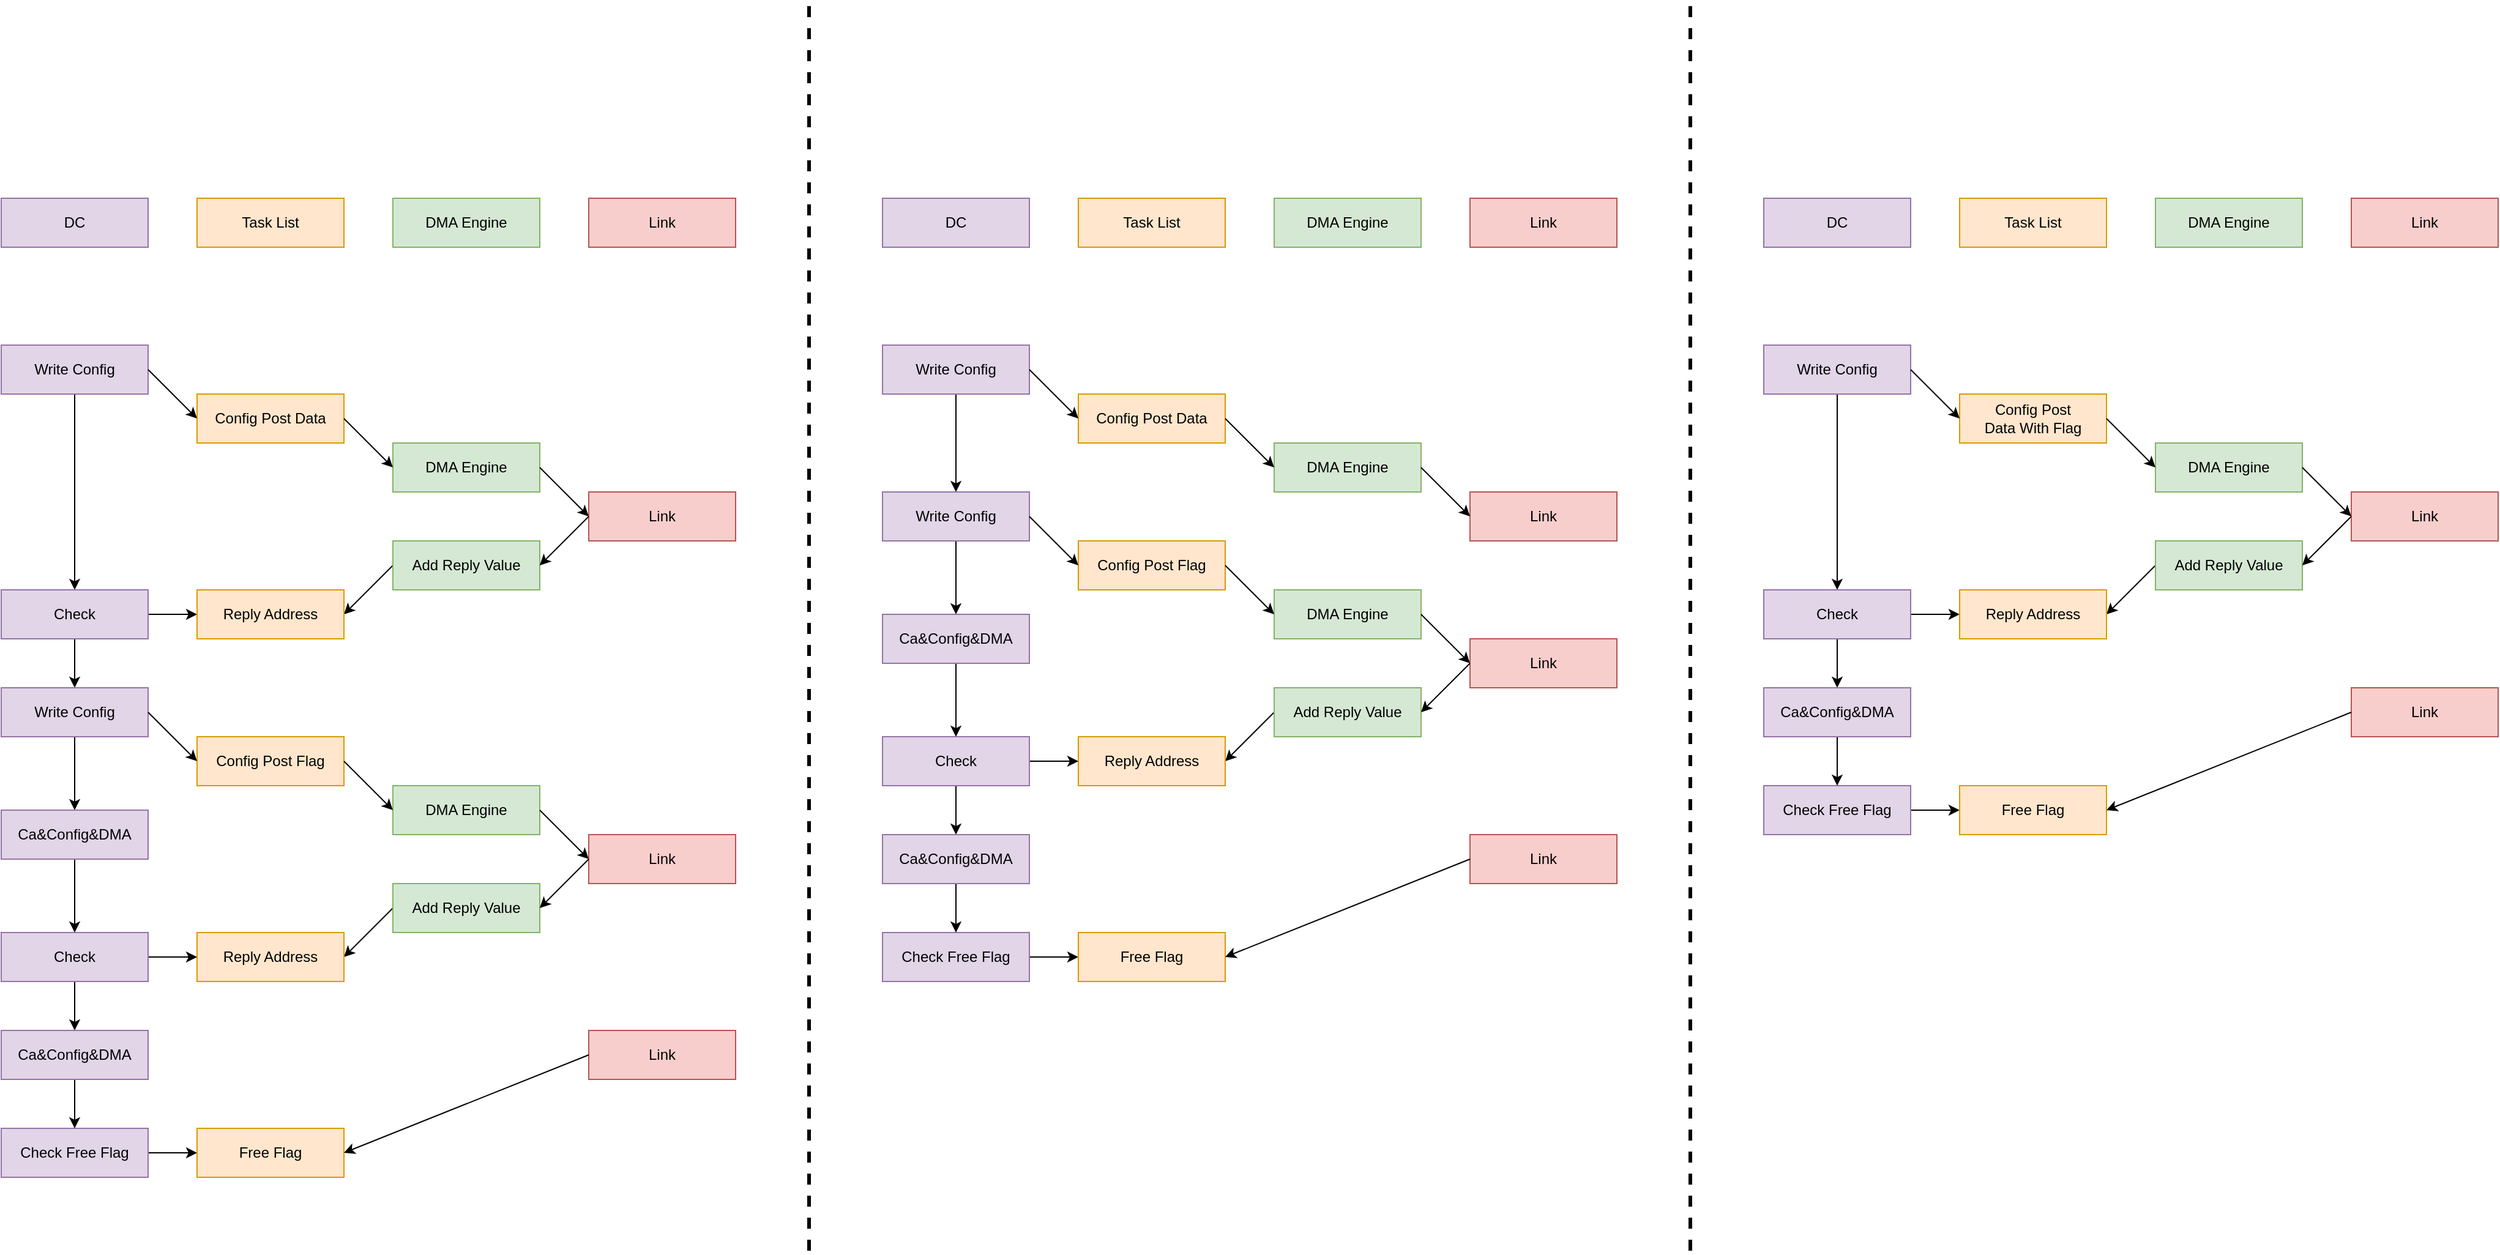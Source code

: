<mxfile version="22.1.18" type="github">
  <diagram name="Page-1" id="lzS53_VMegoXGp0ri_2f">
    <mxGraphModel dx="1743" dy="2533" grid="1" gridSize="10" guides="1" tooltips="1" connect="1" arrows="1" fold="1" page="1" pageScale="1" pageWidth="850" pageHeight="1100" math="0" shadow="0">
      <root>
        <mxCell id="0" />
        <mxCell id="1" parent="0" />
        <mxCell id="cUA_J7pzqEzgrtuvgDa_-1" value="" style="edgeStyle=orthogonalEdgeStyle;rounded=0;orthogonalLoop=1;jettySize=auto;html=1;" parent="1" source="cUA_J7pzqEzgrtuvgDa_-2" target="cUA_J7pzqEzgrtuvgDa_-14" edge="1">
          <mxGeometry relative="1" as="geometry" />
        </mxCell>
        <mxCell id="cUA_J7pzqEzgrtuvgDa_-2" value="Write Config" style="rounded=0;whiteSpace=wrap;html=1;fillColor=#e1d5e7;strokeColor=#9673a6;" parent="1" vertex="1">
          <mxGeometry x="1000" y="-160" width="120" height="40" as="geometry" />
        </mxCell>
        <mxCell id="cUA_J7pzqEzgrtuvgDa_-3" value="Config Post Data" style="rounded=0;whiteSpace=wrap;html=1;fillColor=#ffe6cc;strokeColor=#d79b00;" parent="1" vertex="1">
          <mxGeometry x="1160" y="-120" width="120" height="40" as="geometry" />
        </mxCell>
        <mxCell id="cUA_J7pzqEzgrtuvgDa_-4" value="" style="endArrow=classic;html=1;rounded=0;exitX=1;exitY=0.5;exitDx=0;exitDy=0;entryX=0;entryY=0.5;entryDx=0;entryDy=0;" parent="1" source="cUA_J7pzqEzgrtuvgDa_-2" target="cUA_J7pzqEzgrtuvgDa_-3" edge="1">
          <mxGeometry width="50" height="50" relative="1" as="geometry">
            <mxPoint x="1050" y="20" as="sourcePoint" />
            <mxPoint x="1100" y="-30" as="targetPoint" />
          </mxGeometry>
        </mxCell>
        <mxCell id="cUA_J7pzqEzgrtuvgDa_-5" value="DC" style="rounded=0;whiteSpace=wrap;html=1;fillColor=#e1d5e7;strokeColor=#9673a6;" parent="1" vertex="1">
          <mxGeometry x="1000" y="-280" width="120" height="40" as="geometry" />
        </mxCell>
        <mxCell id="cUA_J7pzqEzgrtuvgDa_-6" value="Task List" style="rounded=0;whiteSpace=wrap;html=1;fillColor=#ffe6cc;strokeColor=#d79b00;" parent="1" vertex="1">
          <mxGeometry x="1160" y="-280" width="120" height="40" as="geometry" />
        </mxCell>
        <mxCell id="cUA_J7pzqEzgrtuvgDa_-7" value="DMA Engine" style="rounded=0;whiteSpace=wrap;html=1;fillColor=#d5e8d4;strokeColor=#82b366;" parent="1" vertex="1">
          <mxGeometry x="1320" y="-280" width="120" height="40" as="geometry" />
        </mxCell>
        <mxCell id="cUA_J7pzqEzgrtuvgDa_-8" value="Link" style="rounded=0;whiteSpace=wrap;html=1;fillColor=#f8cecc;strokeColor=#b85450;" parent="1" vertex="1">
          <mxGeometry x="1480" y="-280" width="120" height="40" as="geometry" />
        </mxCell>
        <mxCell id="cUA_J7pzqEzgrtuvgDa_-9" value="DMA Engine" style="rounded=0;whiteSpace=wrap;html=1;fillColor=#d5e8d4;strokeColor=#82b366;" parent="1" vertex="1">
          <mxGeometry x="1320" y="-80" width="120" height="40" as="geometry" />
        </mxCell>
        <mxCell id="cUA_J7pzqEzgrtuvgDa_-10" value="" style="endArrow=classic;html=1;rounded=0;exitX=0;exitY=0.5;exitDx=0;exitDy=0;entryX=1;entryY=0.5;entryDx=0;entryDy=0;" parent="1" source="cUA_J7pzqEzgrtuvgDa_-11" target="cUA_J7pzqEzgrtuvgDa_-15" edge="1">
          <mxGeometry width="50" height="50" relative="1" as="geometry">
            <mxPoint x="1130" y="-130" as="sourcePoint" />
            <mxPoint x="1280" y="-20" as="targetPoint" />
          </mxGeometry>
        </mxCell>
        <mxCell id="cUA_J7pzqEzgrtuvgDa_-11" value="Add Reply Value" style="rounded=0;whiteSpace=wrap;html=1;fillColor=#d5e8d4;strokeColor=#82b366;" parent="1" vertex="1">
          <mxGeometry x="1320" width="120" height="40" as="geometry" />
        </mxCell>
        <mxCell id="cUA_J7pzqEzgrtuvgDa_-12" value="" style="edgeStyle=orthogonalEdgeStyle;rounded=0;orthogonalLoop=1;jettySize=auto;html=1;" parent="1" source="cUA_J7pzqEzgrtuvgDa_-14" target="cUA_J7pzqEzgrtuvgDa_-17" edge="1">
          <mxGeometry relative="1" as="geometry" />
        </mxCell>
        <mxCell id="cUA_J7pzqEzgrtuvgDa_-13" value="" style="edgeStyle=orthogonalEdgeStyle;rounded=0;orthogonalLoop=1;jettySize=auto;html=1;" parent="1" source="cUA_J7pzqEzgrtuvgDa_-14" target="cUA_J7pzqEzgrtuvgDa_-15" edge="1">
          <mxGeometry relative="1" as="geometry" />
        </mxCell>
        <mxCell id="cUA_J7pzqEzgrtuvgDa_-14" value="Check" style="rounded=0;whiteSpace=wrap;html=1;fillColor=#e1d5e7;strokeColor=#9673a6;" parent="1" vertex="1">
          <mxGeometry x="1000" y="40" width="120" height="40" as="geometry" />
        </mxCell>
        <mxCell id="cUA_J7pzqEzgrtuvgDa_-15" value="Reply Address" style="rounded=0;whiteSpace=wrap;html=1;fillColor=#ffe6cc;strokeColor=#d79b00;" parent="1" vertex="1">
          <mxGeometry x="1160" y="40" width="120" height="40" as="geometry" />
        </mxCell>
        <mxCell id="cUA_J7pzqEzgrtuvgDa_-16" value="" style="edgeStyle=orthogonalEdgeStyle;rounded=0;orthogonalLoop=1;jettySize=auto;html=1;" parent="1" source="cUA_J7pzqEzgrtuvgDa_-17" target="cUA_J7pzqEzgrtuvgDa_-34" edge="1">
          <mxGeometry relative="1" as="geometry" />
        </mxCell>
        <mxCell id="cUA_J7pzqEzgrtuvgDa_-17" value="Write Config" style="rounded=0;whiteSpace=wrap;html=1;fillColor=#e1d5e7;strokeColor=#9673a6;" parent="1" vertex="1">
          <mxGeometry x="1000" y="120" width="120" height="40" as="geometry" />
        </mxCell>
        <mxCell id="cUA_J7pzqEzgrtuvgDa_-18" value="Config Post Flag" style="rounded=0;whiteSpace=wrap;html=1;fillColor=#ffe6cc;strokeColor=#d79b00;" parent="1" vertex="1">
          <mxGeometry x="1160" y="160" width="120" height="40" as="geometry" />
        </mxCell>
        <mxCell id="cUA_J7pzqEzgrtuvgDa_-19" value="" style="endArrow=classic;html=1;rounded=0;exitX=1;exitY=0.5;exitDx=0;exitDy=0;entryX=0;entryY=0.5;entryDx=0;entryDy=0;" parent="1" source="cUA_J7pzqEzgrtuvgDa_-3" target="cUA_J7pzqEzgrtuvgDa_-9" edge="1">
          <mxGeometry width="50" height="50" relative="1" as="geometry">
            <mxPoint x="1130" y="-130" as="sourcePoint" />
            <mxPoint x="1170" y="-90" as="targetPoint" />
          </mxGeometry>
        </mxCell>
        <mxCell id="cUA_J7pzqEzgrtuvgDa_-20" value="" style="endArrow=classic;html=1;rounded=0;exitX=1;exitY=0.5;exitDx=0;exitDy=0;entryX=0;entryY=0.5;entryDx=0;entryDy=0;" parent="1" source="cUA_J7pzqEzgrtuvgDa_-17" target="cUA_J7pzqEzgrtuvgDa_-18" edge="1">
          <mxGeometry width="50" height="50" relative="1" as="geometry">
            <mxPoint x="1130" y="-170" as="sourcePoint" />
            <mxPoint x="1170" y="-130" as="targetPoint" />
          </mxGeometry>
        </mxCell>
        <mxCell id="cUA_J7pzqEzgrtuvgDa_-22" value="DMA Engine" style="rounded=0;whiteSpace=wrap;html=1;fillColor=#d5e8d4;strokeColor=#82b366;" parent="1" vertex="1">
          <mxGeometry x="1320" y="200" width="120" height="40" as="geometry" />
        </mxCell>
        <mxCell id="cUA_J7pzqEzgrtuvgDa_-23" value="" style="endArrow=classic;html=1;rounded=0;exitX=0;exitY=0.5;exitDx=0;exitDy=0;entryX=1;entryY=0.5;entryDx=0;entryDy=0;" parent="1" source="cUA_J7pzqEzgrtuvgDa_-24" edge="1">
          <mxGeometry width="50" height="50" relative="1" as="geometry">
            <mxPoint x="1130" y="150" as="sourcePoint" />
            <mxPoint x="1280" y="340" as="targetPoint" />
          </mxGeometry>
        </mxCell>
        <mxCell id="cUA_J7pzqEzgrtuvgDa_-24" value="Add Reply Value" style="rounded=0;whiteSpace=wrap;html=1;fillColor=#d5e8d4;strokeColor=#82b366;" parent="1" vertex="1">
          <mxGeometry x="1320" y="280" width="120" height="40" as="geometry" />
        </mxCell>
        <mxCell id="cUA_J7pzqEzgrtuvgDa_-25" value="" style="endArrow=classic;html=1;rounded=0;exitX=1;exitY=0.5;exitDx=0;exitDy=0;entryX=0;entryY=0.5;entryDx=0;entryDy=0;" parent="1" target="cUA_J7pzqEzgrtuvgDa_-22" edge="1">
          <mxGeometry width="50" height="50" relative="1" as="geometry">
            <mxPoint x="1280" y="180" as="sourcePoint" />
            <mxPoint x="1170" y="190" as="targetPoint" />
          </mxGeometry>
        </mxCell>
        <mxCell id="cUA_J7pzqEzgrtuvgDa_-26" value="Reply Address" style="rounded=0;whiteSpace=wrap;html=1;fillColor=#ffe6cc;strokeColor=#d79b00;" parent="1" vertex="1">
          <mxGeometry x="1160" y="320" width="120" height="40" as="geometry" />
        </mxCell>
        <mxCell id="cUA_J7pzqEzgrtuvgDa_-27" value="" style="edgeStyle=orthogonalEdgeStyle;rounded=0;orthogonalLoop=1;jettySize=auto;html=1;" parent="1" source="cUA_J7pzqEzgrtuvgDa_-29" target="cUA_J7pzqEzgrtuvgDa_-26" edge="1">
          <mxGeometry relative="1" as="geometry" />
        </mxCell>
        <mxCell id="cUA_J7pzqEzgrtuvgDa_-28" value="" style="edgeStyle=orthogonalEdgeStyle;rounded=0;orthogonalLoop=1;jettySize=auto;html=1;" parent="1" source="cUA_J7pzqEzgrtuvgDa_-29" target="cUA_J7pzqEzgrtuvgDa_-44" edge="1">
          <mxGeometry relative="1" as="geometry" />
        </mxCell>
        <mxCell id="cUA_J7pzqEzgrtuvgDa_-29" value="Check" style="rounded=0;whiteSpace=wrap;html=1;fillColor=#e1d5e7;strokeColor=#9673a6;" parent="1" vertex="1">
          <mxGeometry x="1000" y="320" width="120" height="40" as="geometry" />
        </mxCell>
        <mxCell id="cUA_J7pzqEzgrtuvgDa_-30" value="Link" style="rounded=0;whiteSpace=wrap;html=1;fillColor=#f8cecc;strokeColor=#b85450;" parent="1" vertex="1">
          <mxGeometry x="1480" y="-40" width="120" height="40" as="geometry" />
        </mxCell>
        <mxCell id="cUA_J7pzqEzgrtuvgDa_-31" value="" style="endArrow=classic;html=1;rounded=0;exitX=1;exitY=0.5;exitDx=0;exitDy=0;entryX=0;entryY=0.5;entryDx=0;entryDy=0;" parent="1" source="cUA_J7pzqEzgrtuvgDa_-9" target="cUA_J7pzqEzgrtuvgDa_-30" edge="1">
          <mxGeometry width="50" height="50" relative="1" as="geometry">
            <mxPoint x="1290" y="-90" as="sourcePoint" />
            <mxPoint x="1330" y="-50" as="targetPoint" />
          </mxGeometry>
        </mxCell>
        <mxCell id="cUA_J7pzqEzgrtuvgDa_-32" value="" style="endArrow=classic;html=1;rounded=0;exitX=0;exitY=0.5;exitDx=0;exitDy=0;entryX=1;entryY=0.5;entryDx=0;entryDy=0;" parent="1" source="cUA_J7pzqEzgrtuvgDa_-30" target="cUA_J7pzqEzgrtuvgDa_-11" edge="1">
          <mxGeometry width="50" height="50" relative="1" as="geometry">
            <mxPoint x="1450" y="-50" as="sourcePoint" />
            <mxPoint x="1490" y="-10" as="targetPoint" />
          </mxGeometry>
        </mxCell>
        <mxCell id="cUA_J7pzqEzgrtuvgDa_-33" value="" style="edgeStyle=orthogonalEdgeStyle;rounded=0;orthogonalLoop=1;jettySize=auto;html=1;" parent="1" source="cUA_J7pzqEzgrtuvgDa_-34" target="cUA_J7pzqEzgrtuvgDa_-29" edge="1">
          <mxGeometry relative="1" as="geometry" />
        </mxCell>
        <mxCell id="cUA_J7pzqEzgrtuvgDa_-34" value="Ca&amp;amp;Config&amp;amp;DMA" style="rounded=0;whiteSpace=wrap;html=1;fillColor=#e1d5e7;strokeColor=#9673a6;" parent="1" vertex="1">
          <mxGeometry x="1000" y="220" width="120" height="40" as="geometry" />
        </mxCell>
        <mxCell id="cUA_J7pzqEzgrtuvgDa_-35" value="Link" style="rounded=0;whiteSpace=wrap;html=1;fillColor=#f8cecc;strokeColor=#b85450;" parent="1" vertex="1">
          <mxGeometry x="1480" y="240" width="120" height="40" as="geometry" />
        </mxCell>
        <mxCell id="cUA_J7pzqEzgrtuvgDa_-36" value="" style="endArrow=classic;html=1;rounded=0;exitX=1;exitY=0.5;exitDx=0;exitDy=0;entryX=0;entryY=0.5;entryDx=0;entryDy=0;" parent="1" target="cUA_J7pzqEzgrtuvgDa_-35" edge="1">
          <mxGeometry width="50" height="50" relative="1" as="geometry">
            <mxPoint x="1440" y="220" as="sourcePoint" />
            <mxPoint x="1330" y="230" as="targetPoint" />
          </mxGeometry>
        </mxCell>
        <mxCell id="cUA_J7pzqEzgrtuvgDa_-37" value="" style="endArrow=classic;html=1;rounded=0;exitX=0;exitY=0.5;exitDx=0;exitDy=0;entryX=1;entryY=0.5;entryDx=0;entryDy=0;" parent="1" source="cUA_J7pzqEzgrtuvgDa_-35" edge="1">
          <mxGeometry width="50" height="50" relative="1" as="geometry">
            <mxPoint x="1450" y="230" as="sourcePoint" />
            <mxPoint x="1440" y="300" as="targetPoint" />
          </mxGeometry>
        </mxCell>
        <mxCell id="cUA_J7pzqEzgrtuvgDa_-38" value="" style="edgeStyle=orthogonalEdgeStyle;rounded=0;orthogonalLoop=1;jettySize=auto;html=1;" parent="1" source="cUA_J7pzqEzgrtuvgDa_-39" target="cUA_J7pzqEzgrtuvgDa_-41" edge="1">
          <mxGeometry relative="1" as="geometry" />
        </mxCell>
        <mxCell id="cUA_J7pzqEzgrtuvgDa_-39" value="Check Free Flag" style="rounded=0;whiteSpace=wrap;html=1;fillColor=#e1d5e7;strokeColor=#9673a6;" parent="1" vertex="1">
          <mxGeometry x="1000" y="480" width="120" height="40" as="geometry" />
        </mxCell>
        <mxCell id="cUA_J7pzqEzgrtuvgDa_-40" value="Link" style="rounded=0;whiteSpace=wrap;html=1;fillColor=#f8cecc;strokeColor=#b85450;" parent="1" vertex="1">
          <mxGeometry x="1480" y="400" width="120" height="40" as="geometry" />
        </mxCell>
        <mxCell id="cUA_J7pzqEzgrtuvgDa_-41" value="Free Flag" style="rounded=0;whiteSpace=wrap;html=1;fillColor=#ffe6cc;strokeColor=#d79b00;" parent="1" vertex="1">
          <mxGeometry x="1160" y="480" width="120" height="40" as="geometry" />
        </mxCell>
        <mxCell id="cUA_J7pzqEzgrtuvgDa_-42" value="" style="endArrow=classic;html=1;rounded=0;exitX=0;exitY=0.5;exitDx=0;exitDy=0;entryX=1;entryY=0.5;entryDx=0;entryDy=0;" parent="1" source="cUA_J7pzqEzgrtuvgDa_-40" target="cUA_J7pzqEzgrtuvgDa_-41" edge="1">
          <mxGeometry width="50" height="50" relative="1" as="geometry">
            <mxPoint x="1330" y="310" as="sourcePoint" />
            <mxPoint x="1290" y="350" as="targetPoint" />
          </mxGeometry>
        </mxCell>
        <mxCell id="cUA_J7pzqEzgrtuvgDa_-43" value="" style="edgeStyle=orthogonalEdgeStyle;rounded=0;orthogonalLoop=1;jettySize=auto;html=1;" parent="1" source="cUA_J7pzqEzgrtuvgDa_-44" target="cUA_J7pzqEzgrtuvgDa_-39" edge="1">
          <mxGeometry relative="1" as="geometry" />
        </mxCell>
        <mxCell id="cUA_J7pzqEzgrtuvgDa_-44" value="Ca&amp;amp;Config&amp;amp;DMA" style="rounded=0;whiteSpace=wrap;html=1;fillColor=#e1d5e7;strokeColor=#9673a6;" parent="1" vertex="1">
          <mxGeometry x="1000" y="400" width="120" height="40" as="geometry" />
        </mxCell>
        <mxCell id="cUA_J7pzqEzgrtuvgDa_-45" value="" style="edgeStyle=orthogonalEdgeStyle;rounded=0;orthogonalLoop=1;jettySize=auto;html=1;" parent="1" source="cUA_J7pzqEzgrtuvgDa_-46" target="cUA_J7pzqEzgrtuvgDa_-58" edge="1">
          <mxGeometry relative="1" as="geometry" />
        </mxCell>
        <mxCell id="cUA_J7pzqEzgrtuvgDa_-46" value="Write Config" style="rounded=0;whiteSpace=wrap;html=1;fillColor=#e1d5e7;strokeColor=#9673a6;" parent="1" vertex="1">
          <mxGeometry x="2440" y="-160" width="120" height="40" as="geometry" />
        </mxCell>
        <mxCell id="cUA_J7pzqEzgrtuvgDa_-47" value="Config Post &lt;br&gt;Data With Flag" style="rounded=0;whiteSpace=wrap;html=1;fillColor=#ffe6cc;strokeColor=#d79b00;" parent="1" vertex="1">
          <mxGeometry x="2600" y="-120" width="120" height="40" as="geometry" />
        </mxCell>
        <mxCell id="cUA_J7pzqEzgrtuvgDa_-48" value="" style="endArrow=classic;html=1;rounded=0;exitX=1;exitY=0.5;exitDx=0;exitDy=0;entryX=0;entryY=0.5;entryDx=0;entryDy=0;" parent="1" source="cUA_J7pzqEzgrtuvgDa_-46" target="cUA_J7pzqEzgrtuvgDa_-47" edge="1">
          <mxGeometry width="50" height="50" relative="1" as="geometry">
            <mxPoint x="2490" y="20" as="sourcePoint" />
            <mxPoint x="2540" y="-30" as="targetPoint" />
          </mxGeometry>
        </mxCell>
        <mxCell id="cUA_J7pzqEzgrtuvgDa_-49" value="DC" style="rounded=0;whiteSpace=wrap;html=1;fillColor=#e1d5e7;strokeColor=#9673a6;" parent="1" vertex="1">
          <mxGeometry x="2440" y="-280" width="120" height="40" as="geometry" />
        </mxCell>
        <mxCell id="cUA_J7pzqEzgrtuvgDa_-50" value="Task List" style="rounded=0;whiteSpace=wrap;html=1;fillColor=#ffe6cc;strokeColor=#d79b00;" parent="1" vertex="1">
          <mxGeometry x="2600" y="-280" width="120" height="40" as="geometry" />
        </mxCell>
        <mxCell id="cUA_J7pzqEzgrtuvgDa_-51" value="DMA Engine" style="rounded=0;whiteSpace=wrap;html=1;fillColor=#d5e8d4;strokeColor=#82b366;" parent="1" vertex="1">
          <mxGeometry x="2760" y="-280" width="120" height="40" as="geometry" />
        </mxCell>
        <mxCell id="cUA_J7pzqEzgrtuvgDa_-52" value="Link" style="rounded=0;whiteSpace=wrap;html=1;fillColor=#f8cecc;strokeColor=#b85450;" parent="1" vertex="1">
          <mxGeometry x="2920" y="-280" width="120" height="40" as="geometry" />
        </mxCell>
        <mxCell id="cUA_J7pzqEzgrtuvgDa_-53" value="DMA Engine" style="rounded=0;whiteSpace=wrap;html=1;fillColor=#d5e8d4;strokeColor=#82b366;" parent="1" vertex="1">
          <mxGeometry x="2760" y="-80" width="120" height="40" as="geometry" />
        </mxCell>
        <mxCell id="cUA_J7pzqEzgrtuvgDa_-54" value="" style="endArrow=classic;html=1;rounded=0;exitX=0;exitY=0.5;exitDx=0;exitDy=0;entryX=1;entryY=0.5;entryDx=0;entryDy=0;" parent="1" source="cUA_J7pzqEzgrtuvgDa_-55" target="cUA_J7pzqEzgrtuvgDa_-59" edge="1">
          <mxGeometry width="50" height="50" relative="1" as="geometry">
            <mxPoint x="2570" y="-130" as="sourcePoint" />
            <mxPoint x="2720" y="-20" as="targetPoint" />
          </mxGeometry>
        </mxCell>
        <mxCell id="cUA_J7pzqEzgrtuvgDa_-55" value="Add Reply Value" style="rounded=0;whiteSpace=wrap;html=1;fillColor=#d5e8d4;strokeColor=#82b366;" parent="1" vertex="1">
          <mxGeometry x="2760" width="120" height="40" as="geometry" />
        </mxCell>
        <mxCell id="cUA_J7pzqEzgrtuvgDa_-56" value="" style="edgeStyle=orthogonalEdgeStyle;rounded=0;orthogonalLoop=1;jettySize=auto;html=1;" parent="1" source="cUA_J7pzqEzgrtuvgDa_-58" target="cUA_J7pzqEzgrtuvgDa_-59" edge="1">
          <mxGeometry relative="1" as="geometry" />
        </mxCell>
        <mxCell id="cUA_J7pzqEzgrtuvgDa_-57" value="" style="edgeStyle=orthogonalEdgeStyle;rounded=0;orthogonalLoop=1;jettySize=auto;html=1;" parent="1" source="cUA_J7pzqEzgrtuvgDa_-58" target="cUA_J7pzqEzgrtuvgDa_-70" edge="1">
          <mxGeometry relative="1" as="geometry" />
        </mxCell>
        <mxCell id="cUA_J7pzqEzgrtuvgDa_-58" value="Check" style="rounded=0;whiteSpace=wrap;html=1;fillColor=#e1d5e7;strokeColor=#9673a6;" parent="1" vertex="1">
          <mxGeometry x="2440" y="40" width="120" height="40" as="geometry" />
        </mxCell>
        <mxCell id="cUA_J7pzqEzgrtuvgDa_-59" value="Reply Address" style="rounded=0;whiteSpace=wrap;html=1;fillColor=#ffe6cc;strokeColor=#d79b00;" parent="1" vertex="1">
          <mxGeometry x="2600" y="40" width="120" height="40" as="geometry" />
        </mxCell>
        <mxCell id="cUA_J7pzqEzgrtuvgDa_-60" value="" style="endArrow=classic;html=1;rounded=0;exitX=1;exitY=0.5;exitDx=0;exitDy=0;entryX=0;entryY=0.5;entryDx=0;entryDy=0;" parent="1" source="cUA_J7pzqEzgrtuvgDa_-47" target="cUA_J7pzqEzgrtuvgDa_-53" edge="1">
          <mxGeometry width="50" height="50" relative="1" as="geometry">
            <mxPoint x="2570" y="-130" as="sourcePoint" />
            <mxPoint x="2610" y="-90" as="targetPoint" />
          </mxGeometry>
        </mxCell>
        <mxCell id="cUA_J7pzqEzgrtuvgDa_-61" value="Link" style="rounded=0;whiteSpace=wrap;html=1;fillColor=#f8cecc;strokeColor=#b85450;" parent="1" vertex="1">
          <mxGeometry x="2920" y="-40" width="120" height="40" as="geometry" />
        </mxCell>
        <mxCell id="cUA_J7pzqEzgrtuvgDa_-62" value="" style="endArrow=classic;html=1;rounded=0;exitX=1;exitY=0.5;exitDx=0;exitDy=0;entryX=0;entryY=0.5;entryDx=0;entryDy=0;" parent="1" source="cUA_J7pzqEzgrtuvgDa_-53" target="cUA_J7pzqEzgrtuvgDa_-61" edge="1">
          <mxGeometry width="50" height="50" relative="1" as="geometry">
            <mxPoint x="2730" y="-90" as="sourcePoint" />
            <mxPoint x="2770" y="-50" as="targetPoint" />
          </mxGeometry>
        </mxCell>
        <mxCell id="cUA_J7pzqEzgrtuvgDa_-63" value="" style="endArrow=classic;html=1;rounded=0;exitX=0;exitY=0.5;exitDx=0;exitDy=0;entryX=1;entryY=0.5;entryDx=0;entryDy=0;" parent="1" source="cUA_J7pzqEzgrtuvgDa_-61" target="cUA_J7pzqEzgrtuvgDa_-55" edge="1">
          <mxGeometry width="50" height="50" relative="1" as="geometry">
            <mxPoint x="2890" y="-50" as="sourcePoint" />
            <mxPoint x="2930" y="-10" as="targetPoint" />
          </mxGeometry>
        </mxCell>
        <mxCell id="cUA_J7pzqEzgrtuvgDa_-64" value="" style="edgeStyle=orthogonalEdgeStyle;rounded=0;orthogonalLoop=1;jettySize=auto;html=1;" parent="1" source="cUA_J7pzqEzgrtuvgDa_-65" target="cUA_J7pzqEzgrtuvgDa_-67" edge="1">
          <mxGeometry relative="1" as="geometry" />
        </mxCell>
        <mxCell id="cUA_J7pzqEzgrtuvgDa_-65" value="Check Free Flag" style="rounded=0;whiteSpace=wrap;html=1;fillColor=#e1d5e7;strokeColor=#9673a6;" parent="1" vertex="1">
          <mxGeometry x="2440" y="200" width="120" height="40" as="geometry" />
        </mxCell>
        <mxCell id="cUA_J7pzqEzgrtuvgDa_-66" value="Link" style="rounded=0;whiteSpace=wrap;html=1;fillColor=#f8cecc;strokeColor=#b85450;" parent="1" vertex="1">
          <mxGeometry x="2920" y="120" width="120" height="40" as="geometry" />
        </mxCell>
        <mxCell id="cUA_J7pzqEzgrtuvgDa_-67" value="Free Flag" style="rounded=0;whiteSpace=wrap;html=1;fillColor=#ffe6cc;strokeColor=#d79b00;" parent="1" vertex="1">
          <mxGeometry x="2600" y="200" width="120" height="40" as="geometry" />
        </mxCell>
        <mxCell id="cUA_J7pzqEzgrtuvgDa_-68" value="" style="endArrow=classic;html=1;rounded=0;exitX=0;exitY=0.5;exitDx=0;exitDy=0;entryX=1;entryY=0.5;entryDx=0;entryDy=0;" parent="1" source="cUA_J7pzqEzgrtuvgDa_-66" target="cUA_J7pzqEzgrtuvgDa_-67" edge="1">
          <mxGeometry width="50" height="50" relative="1" as="geometry">
            <mxPoint x="2770" y="30" as="sourcePoint" />
            <mxPoint x="2730" y="70" as="targetPoint" />
          </mxGeometry>
        </mxCell>
        <mxCell id="cUA_J7pzqEzgrtuvgDa_-69" value="" style="edgeStyle=orthogonalEdgeStyle;rounded=0;orthogonalLoop=1;jettySize=auto;html=1;" parent="1" source="cUA_J7pzqEzgrtuvgDa_-70" target="cUA_J7pzqEzgrtuvgDa_-65" edge="1">
          <mxGeometry relative="1" as="geometry" />
        </mxCell>
        <mxCell id="cUA_J7pzqEzgrtuvgDa_-70" value="Ca&amp;amp;Config&amp;amp;DMA" style="rounded=0;whiteSpace=wrap;html=1;fillColor=#e1d5e7;strokeColor=#9673a6;" parent="1" vertex="1">
          <mxGeometry x="2440" y="120" width="120" height="40" as="geometry" />
        </mxCell>
        <mxCell id="cUA_J7pzqEzgrtuvgDa_-71" value="" style="edgeStyle=orthogonalEdgeStyle;rounded=0;orthogonalLoop=1;jettySize=auto;html=1;" parent="1" source="cUA_J7pzqEzgrtuvgDa_-72" target="cUA_J7pzqEzgrtuvgDa_-81" edge="1">
          <mxGeometry relative="1" as="geometry" />
        </mxCell>
        <mxCell id="cUA_J7pzqEzgrtuvgDa_-72" value="Write Config" style="rounded=0;whiteSpace=wrap;html=1;fillColor=#e1d5e7;strokeColor=#9673a6;" parent="1" vertex="1">
          <mxGeometry x="1720" y="-160" width="120" height="40" as="geometry" />
        </mxCell>
        <mxCell id="cUA_J7pzqEzgrtuvgDa_-73" value="Config Post Data" style="rounded=0;whiteSpace=wrap;html=1;fillColor=#ffe6cc;strokeColor=#d79b00;" parent="1" vertex="1">
          <mxGeometry x="1880" y="-120" width="120" height="40" as="geometry" />
        </mxCell>
        <mxCell id="cUA_J7pzqEzgrtuvgDa_-74" value="" style="endArrow=classic;html=1;rounded=0;exitX=1;exitY=0.5;exitDx=0;exitDy=0;entryX=0;entryY=0.5;entryDx=0;entryDy=0;" parent="1" source="cUA_J7pzqEzgrtuvgDa_-72" target="cUA_J7pzqEzgrtuvgDa_-73" edge="1">
          <mxGeometry width="50" height="50" relative="1" as="geometry">
            <mxPoint x="1770" y="20" as="sourcePoint" />
            <mxPoint x="1820" y="-30" as="targetPoint" />
          </mxGeometry>
        </mxCell>
        <mxCell id="cUA_J7pzqEzgrtuvgDa_-75" value="DC" style="rounded=0;whiteSpace=wrap;html=1;fillColor=#e1d5e7;strokeColor=#9673a6;" parent="1" vertex="1">
          <mxGeometry x="1720" y="-280" width="120" height="40" as="geometry" />
        </mxCell>
        <mxCell id="cUA_J7pzqEzgrtuvgDa_-76" value="Task List" style="rounded=0;whiteSpace=wrap;html=1;fillColor=#ffe6cc;strokeColor=#d79b00;" parent="1" vertex="1">
          <mxGeometry x="1880" y="-280" width="120" height="40" as="geometry" />
        </mxCell>
        <mxCell id="cUA_J7pzqEzgrtuvgDa_-77" value="DMA Engine" style="rounded=0;whiteSpace=wrap;html=1;fillColor=#d5e8d4;strokeColor=#82b366;" parent="1" vertex="1">
          <mxGeometry x="2040" y="-280" width="120" height="40" as="geometry" />
        </mxCell>
        <mxCell id="cUA_J7pzqEzgrtuvgDa_-78" value="Link" style="rounded=0;whiteSpace=wrap;html=1;fillColor=#f8cecc;strokeColor=#b85450;" parent="1" vertex="1">
          <mxGeometry x="2200" y="-280" width="120" height="40" as="geometry" />
        </mxCell>
        <mxCell id="cUA_J7pzqEzgrtuvgDa_-79" value="DMA Engine" style="rounded=0;whiteSpace=wrap;html=1;fillColor=#d5e8d4;strokeColor=#82b366;" parent="1" vertex="1">
          <mxGeometry x="2040" y="-80" width="120" height="40" as="geometry" />
        </mxCell>
        <mxCell id="cUA_J7pzqEzgrtuvgDa_-80" value="" style="edgeStyle=orthogonalEdgeStyle;rounded=0;orthogonalLoop=1;jettySize=auto;html=1;" parent="1" source="cUA_J7pzqEzgrtuvgDa_-81" target="cUA_J7pzqEzgrtuvgDa_-96" edge="1">
          <mxGeometry relative="1" as="geometry" />
        </mxCell>
        <mxCell id="cUA_J7pzqEzgrtuvgDa_-81" value="Write Config" style="rounded=0;whiteSpace=wrap;html=1;fillColor=#e1d5e7;strokeColor=#9673a6;" parent="1" vertex="1">
          <mxGeometry x="1720" y="-40" width="120" height="40" as="geometry" />
        </mxCell>
        <mxCell id="cUA_J7pzqEzgrtuvgDa_-82" value="Config Post Flag" style="rounded=0;whiteSpace=wrap;html=1;fillColor=#ffe6cc;strokeColor=#d79b00;" parent="1" vertex="1">
          <mxGeometry x="1880" width="120" height="40" as="geometry" />
        </mxCell>
        <mxCell id="cUA_J7pzqEzgrtuvgDa_-83" value="" style="endArrow=classic;html=1;rounded=0;exitX=1;exitY=0.5;exitDx=0;exitDy=0;entryX=0;entryY=0.5;entryDx=0;entryDy=0;" parent="1" source="cUA_J7pzqEzgrtuvgDa_-73" target="cUA_J7pzqEzgrtuvgDa_-79" edge="1">
          <mxGeometry width="50" height="50" relative="1" as="geometry">
            <mxPoint x="1850" y="-130" as="sourcePoint" />
            <mxPoint x="1890" y="-90" as="targetPoint" />
          </mxGeometry>
        </mxCell>
        <mxCell id="cUA_J7pzqEzgrtuvgDa_-84" value="" style="endArrow=classic;html=1;rounded=0;exitX=1;exitY=0.5;exitDx=0;exitDy=0;entryX=0;entryY=0.5;entryDx=0;entryDy=0;" parent="1" source="cUA_J7pzqEzgrtuvgDa_-81" target="cUA_J7pzqEzgrtuvgDa_-82" edge="1">
          <mxGeometry width="50" height="50" relative="1" as="geometry">
            <mxPoint x="1850" y="-330" as="sourcePoint" />
            <mxPoint x="1890" y="-290" as="targetPoint" />
          </mxGeometry>
        </mxCell>
        <mxCell id="cUA_J7pzqEzgrtuvgDa_-85" value="DMA Engine" style="rounded=0;whiteSpace=wrap;html=1;fillColor=#d5e8d4;strokeColor=#82b366;" parent="1" vertex="1">
          <mxGeometry x="2040" y="40" width="120" height="40" as="geometry" />
        </mxCell>
        <mxCell id="cUA_J7pzqEzgrtuvgDa_-86" value="" style="endArrow=classic;html=1;rounded=0;exitX=0;exitY=0.5;exitDx=0;exitDy=0;entryX=1;entryY=0.5;entryDx=0;entryDy=0;" parent="1" source="cUA_J7pzqEzgrtuvgDa_-87" edge="1">
          <mxGeometry width="50" height="50" relative="1" as="geometry">
            <mxPoint x="1850" y="-10" as="sourcePoint" />
            <mxPoint x="2000" y="180" as="targetPoint" />
          </mxGeometry>
        </mxCell>
        <mxCell id="cUA_J7pzqEzgrtuvgDa_-87" value="Add Reply Value" style="rounded=0;whiteSpace=wrap;html=1;fillColor=#d5e8d4;strokeColor=#82b366;" parent="1" vertex="1">
          <mxGeometry x="2040" y="120" width="120" height="40" as="geometry" />
        </mxCell>
        <mxCell id="cUA_J7pzqEzgrtuvgDa_-88" value="" style="endArrow=classic;html=1;rounded=0;exitX=1;exitY=0.5;exitDx=0;exitDy=0;entryX=0;entryY=0.5;entryDx=0;entryDy=0;" parent="1" target="cUA_J7pzqEzgrtuvgDa_-85" edge="1">
          <mxGeometry width="50" height="50" relative="1" as="geometry">
            <mxPoint x="2000" y="20" as="sourcePoint" />
            <mxPoint x="1890" y="30" as="targetPoint" />
          </mxGeometry>
        </mxCell>
        <mxCell id="cUA_J7pzqEzgrtuvgDa_-89" value="Reply Address" style="rounded=0;whiteSpace=wrap;html=1;fillColor=#ffe6cc;strokeColor=#d79b00;" parent="1" vertex="1">
          <mxGeometry x="1880" y="160" width="120" height="40" as="geometry" />
        </mxCell>
        <mxCell id="cUA_J7pzqEzgrtuvgDa_-90" value="" style="edgeStyle=orthogonalEdgeStyle;rounded=0;orthogonalLoop=1;jettySize=auto;html=1;" parent="1" source="cUA_J7pzqEzgrtuvgDa_-92" target="cUA_J7pzqEzgrtuvgDa_-89" edge="1">
          <mxGeometry relative="1" as="geometry" />
        </mxCell>
        <mxCell id="cUA_J7pzqEzgrtuvgDa_-91" value="" style="edgeStyle=orthogonalEdgeStyle;rounded=0;orthogonalLoop=1;jettySize=auto;html=1;" parent="1" source="cUA_J7pzqEzgrtuvgDa_-92" target="cUA_J7pzqEzgrtuvgDa_-106" edge="1">
          <mxGeometry relative="1" as="geometry" />
        </mxCell>
        <mxCell id="cUA_J7pzqEzgrtuvgDa_-92" value="Check" style="rounded=0;whiteSpace=wrap;html=1;fillColor=#e1d5e7;strokeColor=#9673a6;" parent="1" vertex="1">
          <mxGeometry x="1720" y="160" width="120" height="40" as="geometry" />
        </mxCell>
        <mxCell id="cUA_J7pzqEzgrtuvgDa_-93" value="Link" style="rounded=0;whiteSpace=wrap;html=1;fillColor=#f8cecc;strokeColor=#b85450;" parent="1" vertex="1">
          <mxGeometry x="2200" y="-40" width="120" height="40" as="geometry" />
        </mxCell>
        <mxCell id="cUA_J7pzqEzgrtuvgDa_-94" value="" style="endArrow=classic;html=1;rounded=0;exitX=1;exitY=0.5;exitDx=0;exitDy=0;entryX=0;entryY=0.5;entryDx=0;entryDy=0;" parent="1" source="cUA_J7pzqEzgrtuvgDa_-79" target="cUA_J7pzqEzgrtuvgDa_-93" edge="1">
          <mxGeometry width="50" height="50" relative="1" as="geometry">
            <mxPoint x="2010" y="-90" as="sourcePoint" />
            <mxPoint x="2050" y="-50" as="targetPoint" />
          </mxGeometry>
        </mxCell>
        <mxCell id="cUA_J7pzqEzgrtuvgDa_-95" value="" style="edgeStyle=orthogonalEdgeStyle;rounded=0;orthogonalLoop=1;jettySize=auto;html=1;" parent="1" source="cUA_J7pzqEzgrtuvgDa_-96" target="cUA_J7pzqEzgrtuvgDa_-92" edge="1">
          <mxGeometry relative="1" as="geometry" />
        </mxCell>
        <mxCell id="cUA_J7pzqEzgrtuvgDa_-96" value="Ca&amp;amp;Config&amp;amp;DMA" style="rounded=0;whiteSpace=wrap;html=1;fillColor=#e1d5e7;strokeColor=#9673a6;" parent="1" vertex="1">
          <mxGeometry x="1720" y="60" width="120" height="40" as="geometry" />
        </mxCell>
        <mxCell id="cUA_J7pzqEzgrtuvgDa_-97" value="Link" style="rounded=0;whiteSpace=wrap;html=1;fillColor=#f8cecc;strokeColor=#b85450;" parent="1" vertex="1">
          <mxGeometry x="2200" y="80" width="120" height="40" as="geometry" />
        </mxCell>
        <mxCell id="cUA_J7pzqEzgrtuvgDa_-98" value="" style="endArrow=classic;html=1;rounded=0;exitX=1;exitY=0.5;exitDx=0;exitDy=0;entryX=0;entryY=0.5;entryDx=0;entryDy=0;" parent="1" target="cUA_J7pzqEzgrtuvgDa_-97" edge="1">
          <mxGeometry width="50" height="50" relative="1" as="geometry">
            <mxPoint x="2160" y="60" as="sourcePoint" />
            <mxPoint x="2050" y="70" as="targetPoint" />
          </mxGeometry>
        </mxCell>
        <mxCell id="cUA_J7pzqEzgrtuvgDa_-99" value="" style="endArrow=classic;html=1;rounded=0;exitX=0;exitY=0.5;exitDx=0;exitDy=0;entryX=1;entryY=0.5;entryDx=0;entryDy=0;" parent="1" source="cUA_J7pzqEzgrtuvgDa_-97" edge="1">
          <mxGeometry width="50" height="50" relative="1" as="geometry">
            <mxPoint x="2170" y="70" as="sourcePoint" />
            <mxPoint x="2160" y="140" as="targetPoint" />
          </mxGeometry>
        </mxCell>
        <mxCell id="cUA_J7pzqEzgrtuvgDa_-100" value="" style="edgeStyle=orthogonalEdgeStyle;rounded=0;orthogonalLoop=1;jettySize=auto;html=1;" parent="1" source="cUA_J7pzqEzgrtuvgDa_-101" target="cUA_J7pzqEzgrtuvgDa_-103" edge="1">
          <mxGeometry relative="1" as="geometry" />
        </mxCell>
        <mxCell id="cUA_J7pzqEzgrtuvgDa_-101" value="Check Free Flag" style="rounded=0;whiteSpace=wrap;html=1;fillColor=#e1d5e7;strokeColor=#9673a6;" parent="1" vertex="1">
          <mxGeometry x="1720" y="320" width="120" height="40" as="geometry" />
        </mxCell>
        <mxCell id="cUA_J7pzqEzgrtuvgDa_-102" value="Link" style="rounded=0;whiteSpace=wrap;html=1;fillColor=#f8cecc;strokeColor=#b85450;" parent="1" vertex="1">
          <mxGeometry x="2200" y="240" width="120" height="40" as="geometry" />
        </mxCell>
        <mxCell id="cUA_J7pzqEzgrtuvgDa_-103" value="Free Flag" style="rounded=0;whiteSpace=wrap;html=1;fillColor=#ffe6cc;strokeColor=#d79b00;" parent="1" vertex="1">
          <mxGeometry x="1880" y="320" width="120" height="40" as="geometry" />
        </mxCell>
        <mxCell id="cUA_J7pzqEzgrtuvgDa_-104" value="" style="endArrow=classic;html=1;rounded=0;exitX=0;exitY=0.5;exitDx=0;exitDy=0;entryX=1;entryY=0.5;entryDx=0;entryDy=0;" parent="1" source="cUA_J7pzqEzgrtuvgDa_-102" target="cUA_J7pzqEzgrtuvgDa_-103" edge="1">
          <mxGeometry width="50" height="50" relative="1" as="geometry">
            <mxPoint x="2050" y="150" as="sourcePoint" />
            <mxPoint x="2010" y="190" as="targetPoint" />
          </mxGeometry>
        </mxCell>
        <mxCell id="cUA_J7pzqEzgrtuvgDa_-105" value="" style="edgeStyle=orthogonalEdgeStyle;rounded=0;orthogonalLoop=1;jettySize=auto;html=1;" parent="1" source="cUA_J7pzqEzgrtuvgDa_-106" target="cUA_J7pzqEzgrtuvgDa_-101" edge="1">
          <mxGeometry relative="1" as="geometry" />
        </mxCell>
        <mxCell id="cUA_J7pzqEzgrtuvgDa_-106" value="Ca&amp;amp;Config&amp;amp;DMA" style="rounded=0;whiteSpace=wrap;html=1;fillColor=#e1d5e7;strokeColor=#9673a6;" parent="1" vertex="1">
          <mxGeometry x="1720" y="240" width="120" height="40" as="geometry" />
        </mxCell>
        <mxCell id="cUA_J7pzqEzgrtuvgDa_-107" value="" style="endArrow=none;dashed=1;html=1;rounded=0;strokeWidth=3;" parent="1" edge="1">
          <mxGeometry width="50" height="50" relative="1" as="geometry">
            <mxPoint x="1660" y="580" as="sourcePoint" />
            <mxPoint x="1660" y="-440" as="targetPoint" />
          </mxGeometry>
        </mxCell>
        <mxCell id="cUA_J7pzqEzgrtuvgDa_-108" value="" style="endArrow=none;dashed=1;html=1;rounded=0;strokeWidth=3;" parent="1" edge="1">
          <mxGeometry width="50" height="50" relative="1" as="geometry">
            <mxPoint x="2380" y="580" as="sourcePoint" />
            <mxPoint x="2380" y="-440" as="targetPoint" />
          </mxGeometry>
        </mxCell>
      </root>
    </mxGraphModel>
  </diagram>
</mxfile>
